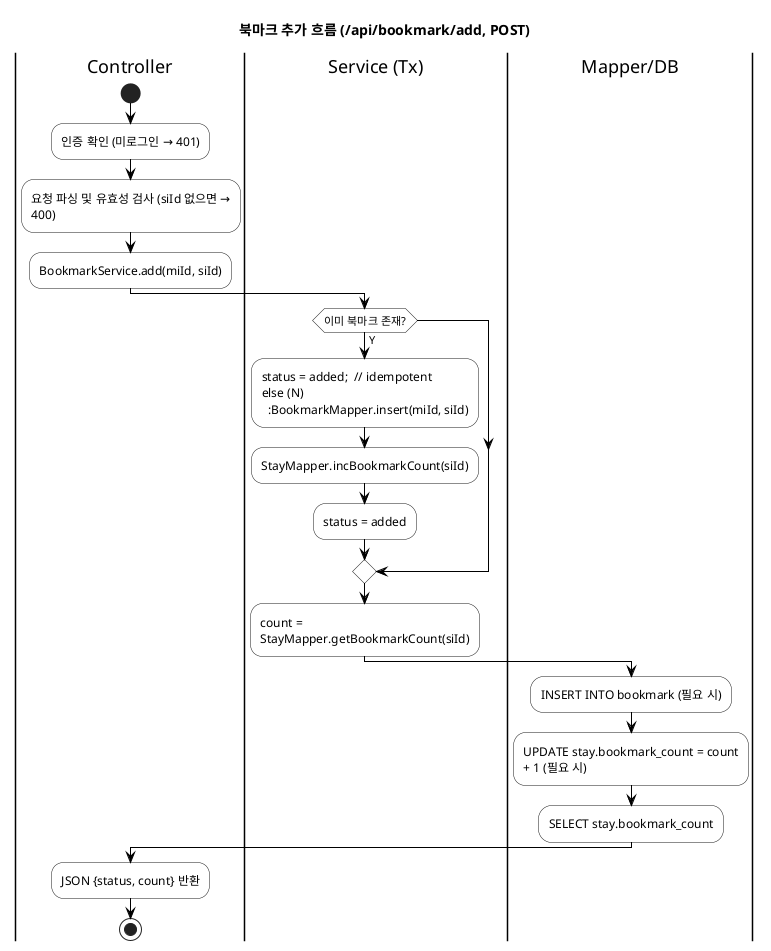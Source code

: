 @startuml
skinparam activityArrowColor Black
skinparam activityBackgroundColor White
skinparam wrapWidth 220
skinparam maxMessageSize 200
title 북마크 추가 흐름 (/api/bookmark/add, POST)

|Controller|
start
:인증 확인 (미로그인 → 401);
:요청 파싱 및 유효성 검사 (siId 없으면 → 400);
:BookmarkService.add(miId, siId);

|Service (Tx)|
if (이미 북마크 존재?) then (Y)
  :status = added;  // idempotent
else (N)
  :BookmarkMapper.insert(miId, siId);
  :StayMapper.incBookmarkCount(siId);
  :status = added;
endif
:count = StayMapper.getBookmarkCount(siId);

|Mapper/DB|
:INSERT INTO bookmark (필요 시);
:UPDATE stay.bookmark_count = count + 1 (필요 시);
:SELECT stay.bookmark_count;

|Controller|
:JSON {status, count} 반환;
stop
@enduml

@startuml
skinparam activityArrowColor Black
skinparam activityBackgroundColor White
skinparam wrapWidth 220
skinparam maxMessageSize 200
title 북마크 삭제 흐름 (/api/bookmark/remove, DELETE) — 선조회 없이 삭제

|Controller|
start
:인증 확인 (미로그인 → 401);
:요청 파싱/검증 (siId 없으면 → 400);
:BookmarkService.delete(miId, siId);

|Service (Tx)|
:deleted = BookmarkMapper.delete(miId, siId); 
if (deleted > 0) then (Y)
  :StayMapper.decBookmarkCount(siId);
endif
:status = removed;  // idempotent: 없어도 최종 상태는 'removed'
:count = StayMapper.getBookmarkCount(siId);

|Mapper/DB|
:DELETE FROM t_stay_bookmarks WHERE mi_id = #{miId} AND si_id = #{siId};
:UPDATE t_stay_info
 SET si_book = GREATEST(NVL(si_book,0) - 1, 0)
 WHERE si_id = #{siId}  (deleted>0 일 때만);

|Controller|
:JSON {status, count} 반환;
stop
@enduml

